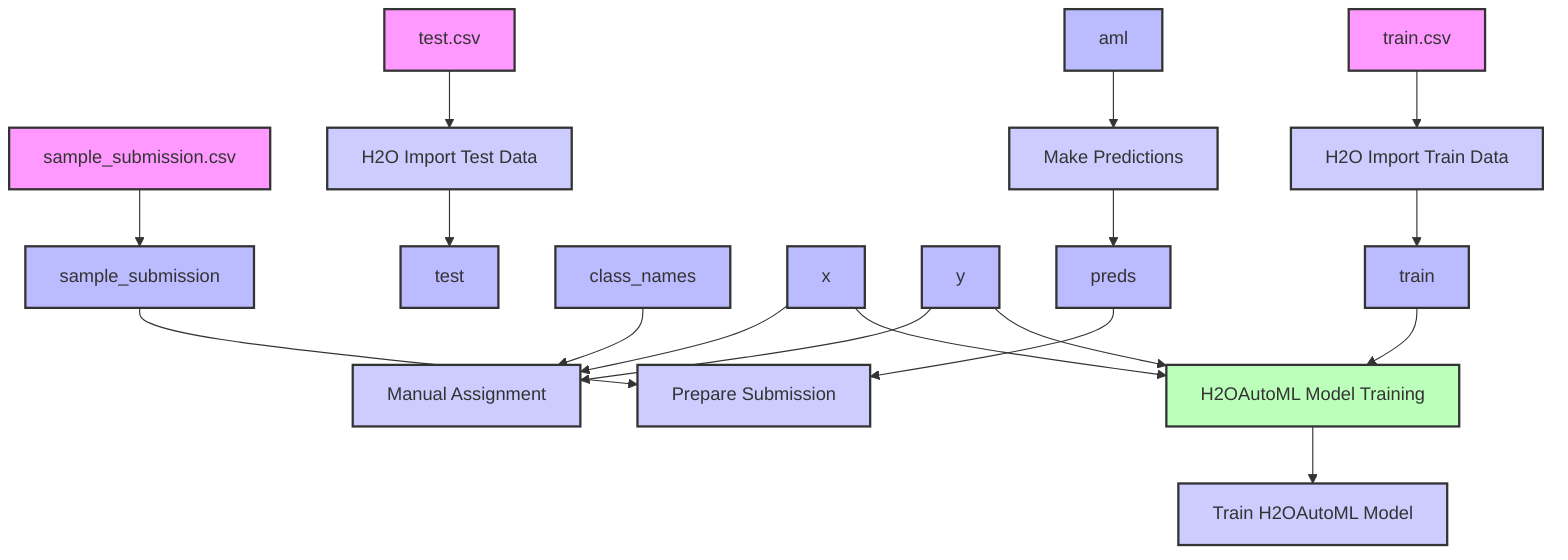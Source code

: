 flowchart TD
    %% Data Sources %%
    A1["train.csv"]:::dataSource
    A2["test.csv"]:::dataSource
    A3["sample_submission.csv"]:::dataSource

    %% Variables %%
    B1["train"]:::variable
    B2["test"]:::variable
    B3["class_names"]:::variable
    B4["x"]:::variable
    B5["y"]:::variable
    B6["aml"]:::variable
    B7["preds"]:::variable
    B8["sample_submission"]:::variable

    %% Processes %%
    C1["H2O Import Train Data"]:::process
    C2["H2O Import Test Data"]:::process
    C3["Manual Assignment"]:::process
    C4["Train H2OAutoML Model"]:::process
    C5["Make Predictions"]:::process
    C6["Prepare Submission"]:::process

    %% ML Model %%
    D1["H2OAutoML Model Training"]:::mlModel

    %% Styles %%
    classDef dataSource fill:#f9f,stroke:#333,stroke-width:2px;
    classDef variable fill:#bbf,stroke:#333,stroke-width:2px;
    classDef process fill:#ccf,stroke:#333,stroke-width:2px;
    classDef mlModel fill:#bfb,stroke:#333,stroke-width:2px;

    %% Data Source to Variable Flow %%
    A1 --> C1
    C1 --> B1
    A2 --> C2
    C2 --> B2
    A3 --> B8

    %% Variable to ML Model & Process Flow %%
    B1 --> D1
    B3 --> C3
    B4 --> C3
    B5 --> C3
    B4 & B5 --> D1

    D1 --> C4

    %% Predictions and Submission %%
    B6 --> C5
    C5 --> B7
    B7 --> C6
    B8 --> C6